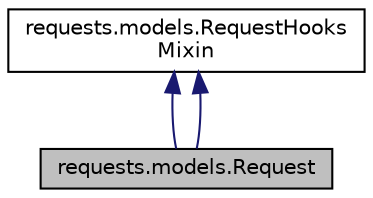 digraph "requests.models.Request"
{
 // LATEX_PDF_SIZE
  edge [fontname="Helvetica",fontsize="10",labelfontname="Helvetica",labelfontsize="10"];
  node [fontname="Helvetica",fontsize="10",shape=record];
  Node1 [label="requests.models.Request",height=0.2,width=0.4,color="black", fillcolor="grey75", style="filled", fontcolor="black",tooltip=" "];
  Node2 -> Node1 [dir="back",color="midnightblue",fontsize="10",style="solid",fontname="Helvetica"];
  Node2 [label="requests.models.RequestHooks\lMixin",height=0.2,width=0.4,color="black", fillcolor="white", style="filled",URL="$classrequests_1_1models_1_1RequestHooksMixin.html",tooltip=" "];
  Node2 -> Node1 [dir="back",color="midnightblue",fontsize="10",style="solid",fontname="Helvetica"];
}
